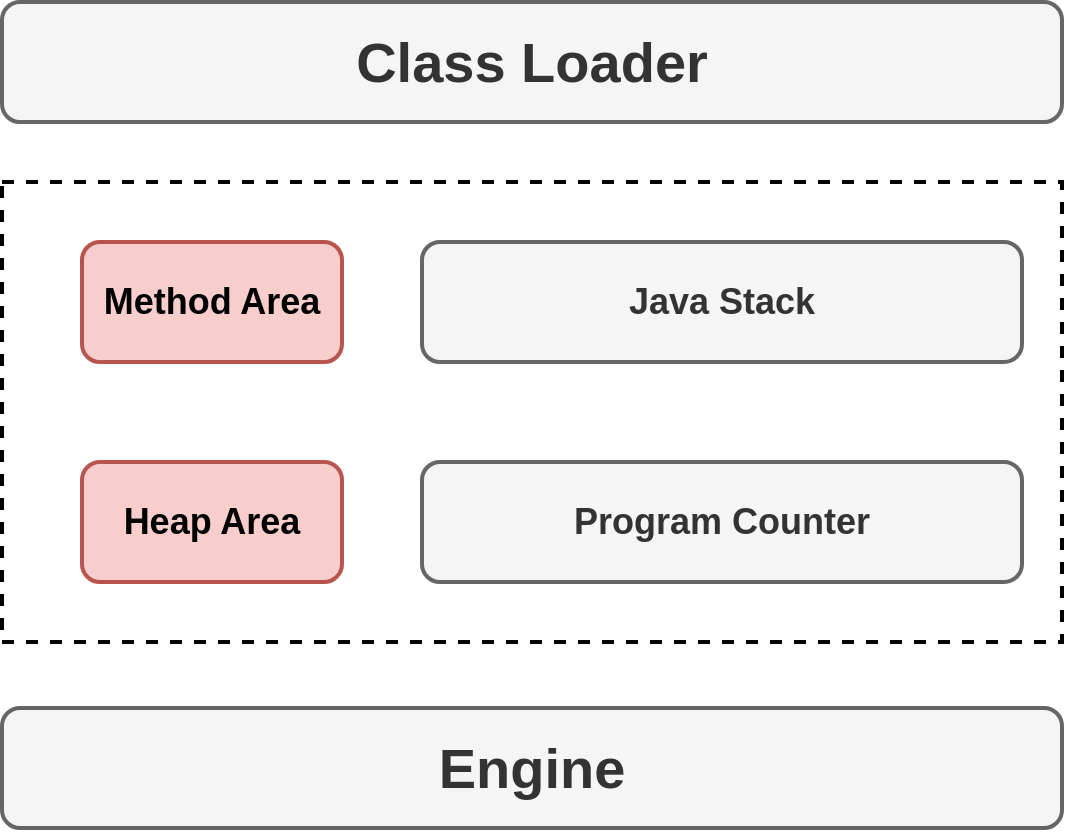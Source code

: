 <mxfile version="20.6.0" type="github">
  <diagram id="v7eeTHHpuFF_YE2ijG5b" name="第 1 页">
    <mxGraphModel dx="1017" dy="798" grid="1" gridSize="10" guides="1" tooltips="1" connect="1" arrows="1" fold="1" page="1" pageScale="1" pageWidth="827" pageHeight="1169" math="0" shadow="0">
      <root>
        <mxCell id="0" />
        <mxCell id="1" parent="0" />
        <mxCell id="jfVQ7FKm_RnfWO_aGGS6-1" value="" style="rounded=0;whiteSpace=wrap;html=1;dashed=1;strokeWidth=2;fillColor=none;" vertex="1" parent="1">
          <mxGeometry x="160" y="180" width="530" height="230" as="geometry" />
        </mxCell>
        <mxCell id="jfVQ7FKm_RnfWO_aGGS6-2" value="&lt;b&gt;&lt;font style=&quot;font-size: 18px;&quot;&gt;Method Area&lt;/font&gt;&lt;/b&gt;" style="rounded=1;whiteSpace=wrap;html=1;strokeWidth=2;fillColor=#f8cecc;strokeColor=#b85450;" vertex="1" parent="1">
          <mxGeometry x="200" y="210" width="130" height="60" as="geometry" />
        </mxCell>
        <mxCell id="jfVQ7FKm_RnfWO_aGGS6-3" value="&lt;b&gt;&lt;font style=&quot;font-size: 18px;&quot;&gt;Heap Area&lt;/font&gt;&lt;/b&gt;" style="rounded=1;whiteSpace=wrap;html=1;strokeWidth=2;fillColor=#f8cecc;strokeColor=#b85450;" vertex="1" parent="1">
          <mxGeometry x="200" y="320" width="130" height="60" as="geometry" />
        </mxCell>
        <mxCell id="jfVQ7FKm_RnfWO_aGGS6-4" value="&lt;b&gt;Java Stack&lt;/b&gt;" style="rounded=1;whiteSpace=wrap;html=1;strokeWidth=2;fontSize=18;fillColor=#f5f5f5;strokeColor=#666666;fontColor=#333333;" vertex="1" parent="1">
          <mxGeometry x="370" y="210" width="300" height="60" as="geometry" />
        </mxCell>
        <mxCell id="jfVQ7FKm_RnfWO_aGGS6-5" value="&lt;b&gt;Program Counter&lt;/b&gt;" style="rounded=1;whiteSpace=wrap;html=1;strokeWidth=2;fontSize=18;fillColor=#f5f5f5;fontColor=#333333;strokeColor=#666666;" vertex="1" parent="1">
          <mxGeometry x="370" y="320" width="300" height="60" as="geometry" />
        </mxCell>
        <mxCell id="jfVQ7FKm_RnfWO_aGGS6-6" value="&lt;b&gt;&lt;font style=&quot;font-size: 28px;&quot;&gt;Engine&lt;/font&gt;&lt;/b&gt;" style="rounded=1;whiteSpace=wrap;html=1;strokeWidth=2;fontSize=18;fillColor=#f5f5f5;strokeColor=#666666;fontColor=#333333;" vertex="1" parent="1">
          <mxGeometry x="160" y="443" width="530" height="60" as="geometry" />
        </mxCell>
        <mxCell id="jfVQ7FKm_RnfWO_aGGS6-7" value="&lt;span style=&quot;font-size: 28px;&quot;&gt;&lt;b&gt;Class Loader&lt;/b&gt;&lt;/span&gt;" style="rounded=1;whiteSpace=wrap;html=1;strokeWidth=2;fontSize=18;fillColor=#f5f5f5;strokeColor=#666666;fontColor=#333333;" vertex="1" parent="1">
          <mxGeometry x="160" y="90" width="530" height="60" as="geometry" />
        </mxCell>
      </root>
    </mxGraphModel>
  </diagram>
</mxfile>

